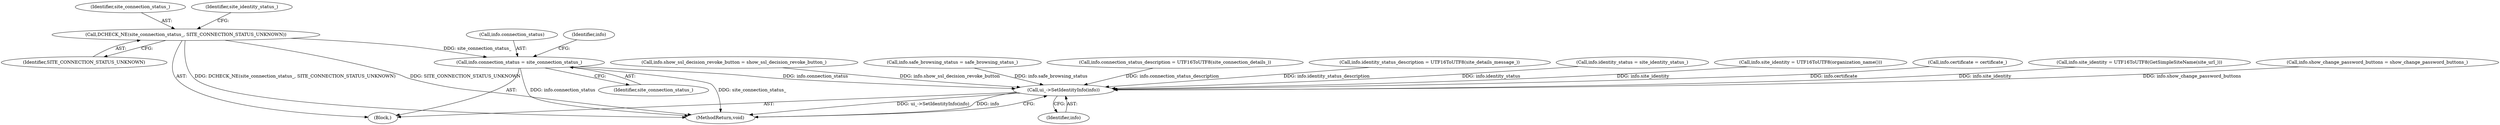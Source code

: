 digraph "0_Chrome_7cde8513c12a6e8ec5d1d1eb1cfd078d9adad3ef_3@API" {
"1000127" [label="(Call,info.connection_status = site_connection_status_)"];
"1000105" [label="(Call,DCHECK_NE(site_connection_status_, SITE_CONNECTION_STATUS_UNKNOWN))"];
"1000169" [label="(Call,ui_->SetIdentityInfo(info))"];
"1000120" [label="(Call,info.site_identity = UTF16ToUTF8(GetSimpleSiteName(site_url_)))"];
"1000171" [label="(MethodReturn,void)"];
"1000164" [label="(Call,info.show_change_password_buttons = show_change_password_buttons_)"];
"1000101" [label="(Block,)"];
"1000127" [label="(Call,info.connection_status = site_connection_status_)"];
"1000105" [label="(Call,DCHECK_NE(site_connection_status_, SITE_CONNECTION_STATUS_UNKNOWN))"];
"1000159" [label="(Call,info.show_ssl_decision_revoke_button = show_ssl_decision_revoke_button_)"];
"1000170" [label="(Identifier,info)"];
"1000107" [label="(Identifier,SITE_CONNECTION_STATUS_UNKNOWN)"];
"1000143" [label="(Call,info.safe_browsing_status = safe_browsing_status_)"];
"1000131" [label="(Identifier,site_connection_status_)"];
"1000132" [label="(Call,info.connection_status_description = UTF16ToUTF8(site_connection_details_))"];
"1000148" [label="(Call,info.identity_status_description = UTF16ToUTF8(site_details_message_))"];
"1000106" [label="(Identifier,site_connection_status_)"];
"1000128" [label="(Call,info.connection_status)"];
"1000138" [label="(Call,info.identity_status = site_identity_status_)"];
"1000111" [label="(Identifier,site_identity_status_)"];
"1000134" [label="(Identifier,info)"];
"1000113" [label="(Call,info.site_identity = UTF16ToUTF8(organization_name()))"];
"1000169" [label="(Call,ui_->SetIdentityInfo(info))"];
"1000154" [label="(Call,info.certificate = certificate_)"];
"1000127" -> "1000101"  [label="AST: "];
"1000127" -> "1000131"  [label="CFG: "];
"1000128" -> "1000127"  [label="AST: "];
"1000131" -> "1000127"  [label="AST: "];
"1000134" -> "1000127"  [label="CFG: "];
"1000127" -> "1000171"  [label="DDG: info.connection_status"];
"1000127" -> "1000171"  [label="DDG: site_connection_status_"];
"1000105" -> "1000127"  [label="DDG: site_connection_status_"];
"1000127" -> "1000169"  [label="DDG: info.connection_status"];
"1000105" -> "1000101"  [label="AST: "];
"1000105" -> "1000107"  [label="CFG: "];
"1000106" -> "1000105"  [label="AST: "];
"1000107" -> "1000105"  [label="AST: "];
"1000111" -> "1000105"  [label="CFG: "];
"1000105" -> "1000171"  [label="DDG: SITE_CONNECTION_STATUS_UNKNOWN"];
"1000105" -> "1000171"  [label="DDG: DCHECK_NE(site_connection_status_, SITE_CONNECTION_STATUS_UNKNOWN)"];
"1000169" -> "1000101"  [label="AST: "];
"1000169" -> "1000170"  [label="CFG: "];
"1000170" -> "1000169"  [label="AST: "];
"1000171" -> "1000169"  [label="CFG: "];
"1000169" -> "1000171"  [label="DDG: ui_->SetIdentityInfo(info)"];
"1000169" -> "1000171"  [label="DDG: info"];
"1000138" -> "1000169"  [label="DDG: info.identity_status"];
"1000120" -> "1000169"  [label="DDG: info.site_identity"];
"1000148" -> "1000169"  [label="DDG: info.identity_status_description"];
"1000132" -> "1000169"  [label="DDG: info.connection_status_description"];
"1000164" -> "1000169"  [label="DDG: info.show_change_password_buttons"];
"1000113" -> "1000169"  [label="DDG: info.site_identity"];
"1000159" -> "1000169"  [label="DDG: info.show_ssl_decision_revoke_button"];
"1000154" -> "1000169"  [label="DDG: info.certificate"];
"1000143" -> "1000169"  [label="DDG: info.safe_browsing_status"];
}
